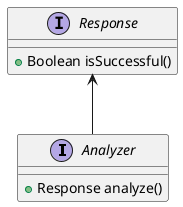 @startuml
'https://plantuml.com/class-diagram

interface Analyzer{
    + Response analyze()
}
interface Response{
    + Boolean isSuccessful()
}

Response <-- Analyzer


@enduml